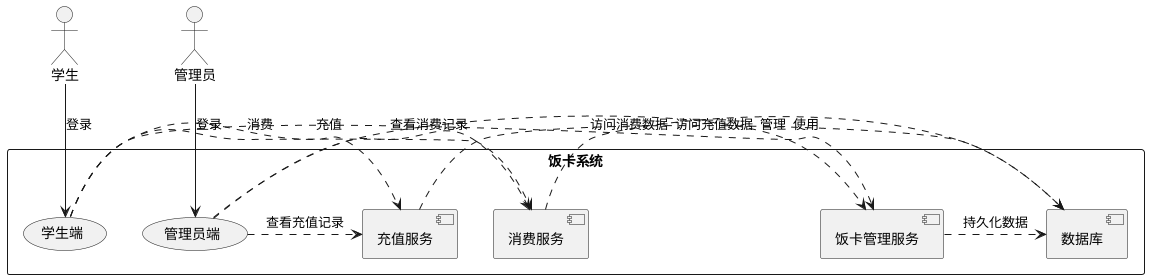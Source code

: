 @startuml

actor 学生 as Student
actor 管理员 as Admin

rectangle 饭卡系统 {
  (学生端) as StudentInterface
  (管理员端) as AdminInterface
  [饭卡管理服务] as CardService
  [消费服务] as ConsumptionService
  [充值服务] as RechargeService
  [数据库] as Database

  StudentInterface .> CardService : 使用
  AdminInterface .> CardService : 管理
  StudentInterface .> ConsumptionService : 消费
  AdminInterface .> ConsumptionService : 查看消费记录
  StudentInterface .> RechargeService : 充值
  AdminInterface .> RechargeService : 查看充值记录

  CardService .> Database : 持久化数据
  ConsumptionService .> Database : 访问消费数据
  RechargeService .> Database : 访问充值数据
}

Student --> StudentInterface : 登录
Admin --> AdminInterface : 登录

@enduml
